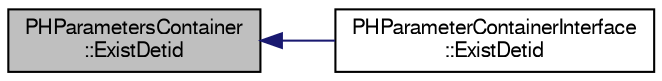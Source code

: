 digraph "PHParametersContainer::ExistDetid"
{
  bgcolor="transparent";
  edge [fontname="FreeSans",fontsize="10",labelfontname="FreeSans",labelfontsize="10"];
  node [fontname="FreeSans",fontsize="10",shape=record];
  rankdir="LR";
  Node1 [label="PHParametersContainer\l::ExistDetid",height=0.2,width=0.4,color="black", fillcolor="grey75", style="filled" fontcolor="black"];
  Node1 -> Node2 [dir="back",color="midnightblue",fontsize="10",style="solid",fontname="FreeSans"];
  Node2 [label="PHParameterContainerInterface\l::ExistDetid",height=0.2,width=0.4,color="black",URL="$da/d11/classPHParameterContainerInterface.html#af4072056bd5943b0aae1d6e512cf70a3"];
}
